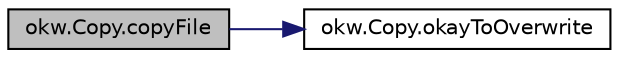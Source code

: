 digraph "okw.Copy.copyFile"
{
 // INTERACTIVE_SVG=YES
 // LATEX_PDF_SIZE
  edge [fontname="Helvetica",fontsize="10",labelfontname="Helvetica",labelfontsize="10"];
  node [fontname="Helvetica",fontsize="10",shape=record];
  rankdir="LR";
  Node1 [label="okw.Copy.copyFile",height=0.2,width=0.4,color="black", fillcolor="grey75", style="filled", fontcolor="black",tooltip="Copy source file to target location."];
  Node1 -> Node2 [color="midnightblue",fontsize="10",style="solid",fontname="Helvetica"];
  Node2 [label="okw.Copy.okayToOverwrite",height=0.2,width=0.4,color="black", fillcolor="white", style="filled",URL="$classokw_1_1_copy.html#ad37d34b2ae1571fed28278e993604947",tooltip="Returns."];
}

